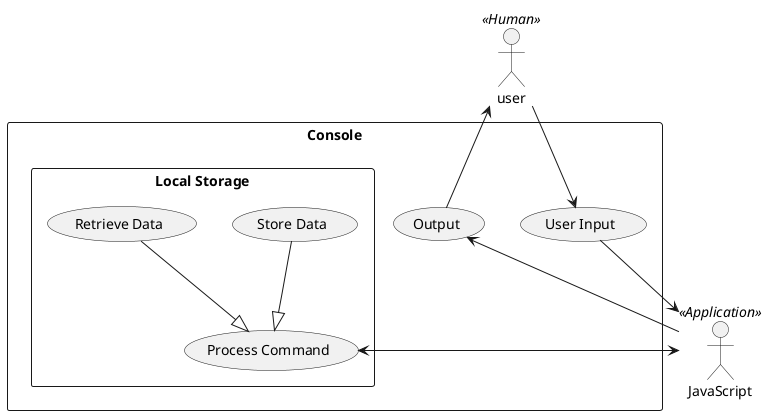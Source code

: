 @startuml
:user: <<Human>>
:JavaScript: as js <<Application>>
rectangle Console {
  (User Input) as (in)
  user--> (in)
  js -up-> (out)
  (Output) as (out)
  (out) --> user
  (in) --> js
  rectangle "Local Storage" {
    (Process Command) as (process)
    js <--> (process)
    (Store Data) as (store)
    (Retrieve Data) as (get)
    (store) --|> (process)
    (get) --|> (process)

  }
}
@enduml